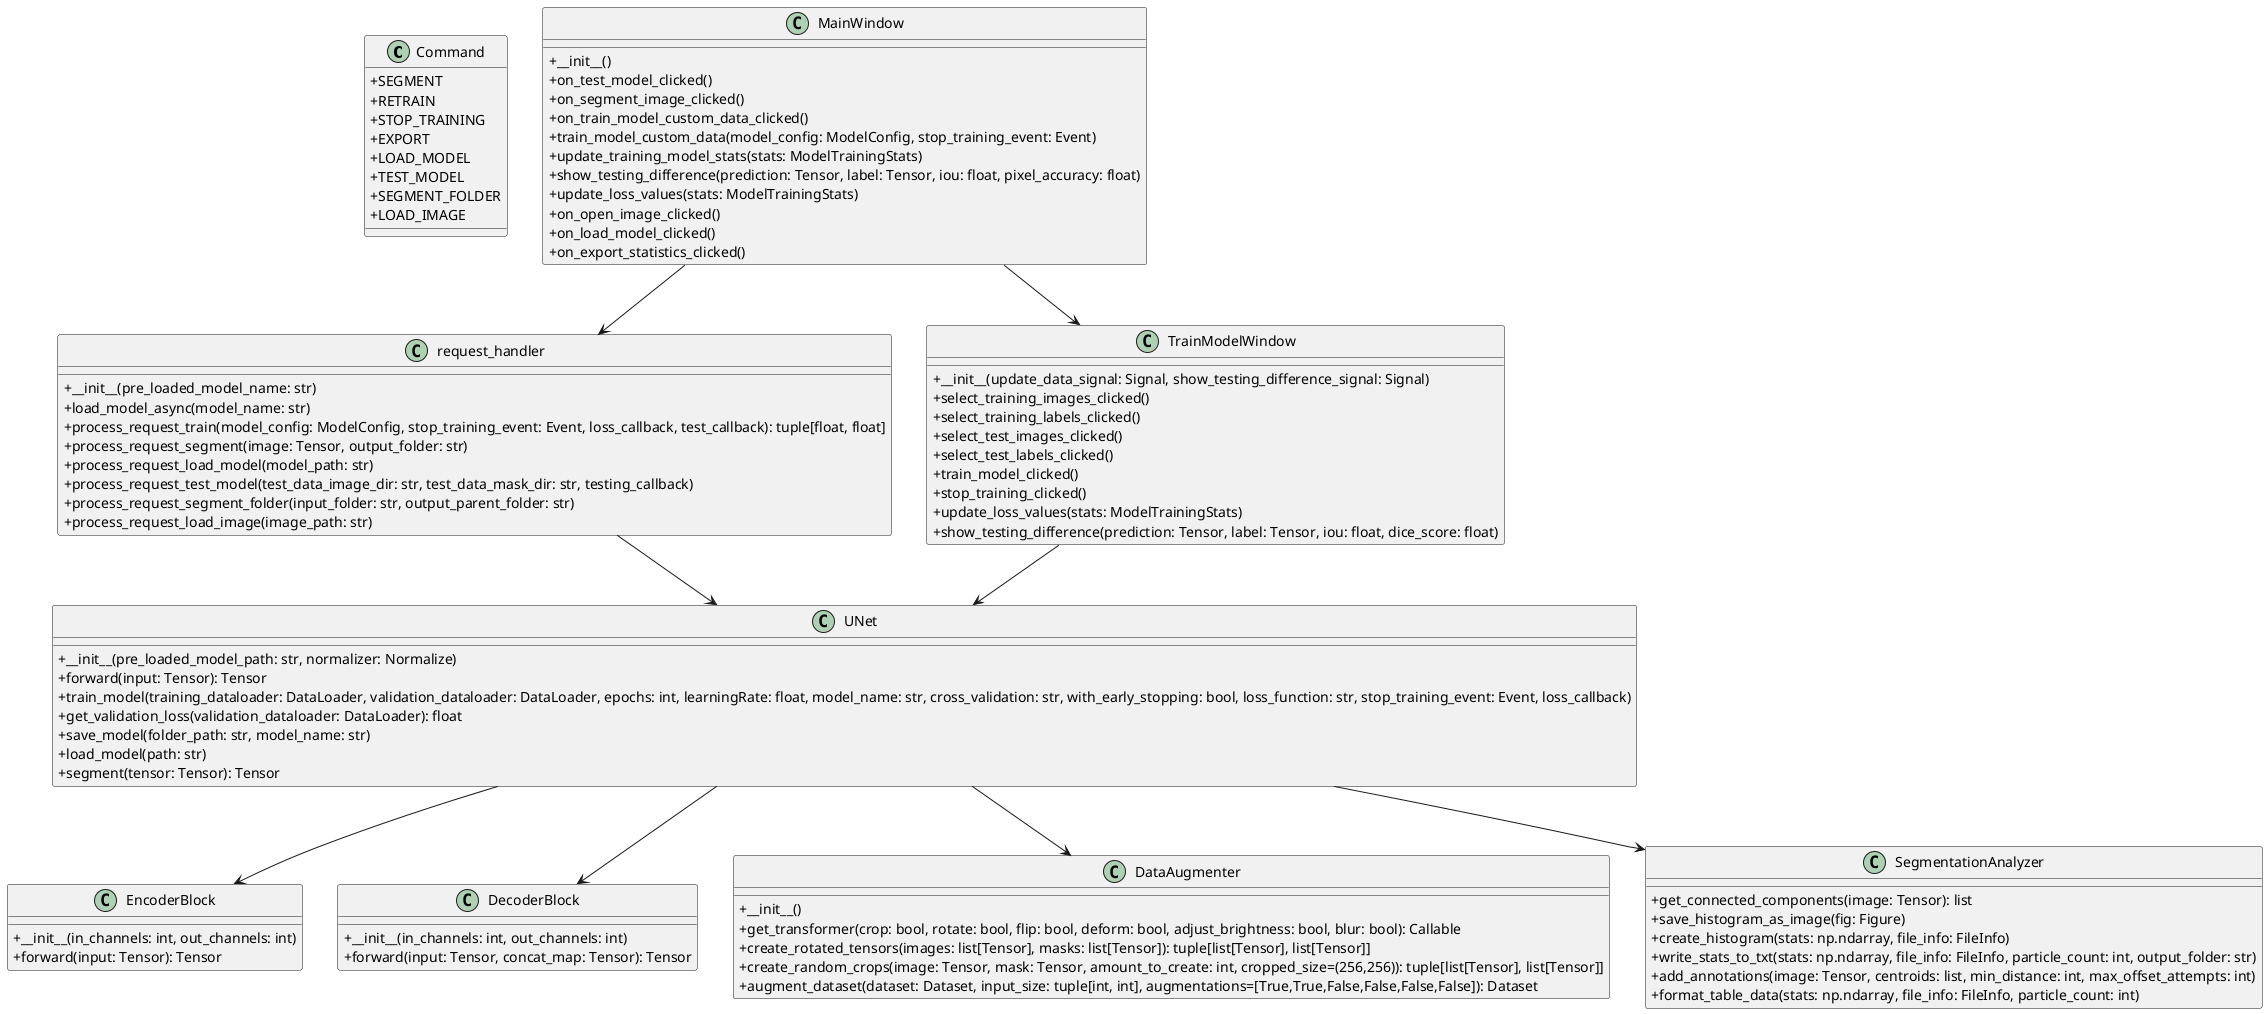 @startuml
skinparam classAttributeIconSize 0

' Shared Commands
class Command {
    + SEGMENT
    + RETRAIN
    + STOP_TRAINING
    + EXPORT
    + LOAD_MODEL
    + TEST_MODEL
    + SEGMENT_FOLDER
    + LOAD_IMAGE
}

' UNet Model
class UNet {
    + __init__(pre_loaded_model_path: str, normalizer: Normalize)
    + forward(input: Tensor): Tensor
    + train_model(training_dataloader: DataLoader, validation_dataloader: DataLoader, epochs: int, learningRate: float, model_name: str, cross_validation: str, with_early_stopping: bool, loss_function: str, stop_training_event: Event, loss_callback)
    + get_validation_loss(validation_dataloader: DataLoader): float
    + save_model(folder_path: str, model_name: str)
    + load_model(path: str)
    + segment(tensor: Tensor): Tensor
}

' Encoder Block
class EncoderBlock {
    + __init__(in_channels: int, out_channels: int)
    + forward(input: Tensor): Tensor
}

' Decoder Block
class DecoderBlock {
    + __init__(in_channels: int, out_channels: int)
    + forward(input: Tensor, concat_map: Tensor): Tensor
}

' Data Augmenter
class DataAugmenter {
    + __init__()
    + get_transformer(crop: bool, rotate: bool, flip: bool, deform: bool, adjust_brightness: bool, blur: bool): Callable
    + create_rotated_tensors(images: list[Tensor], masks: list[Tensor]): tuple[list[Tensor], list[Tensor]]
    + create_random_crops(image: Tensor, mask: Tensor, amount_to_create: int, cropped_size=(256,256)): tuple[list[Tensor], list[Tensor]]
    + augment_dataset(dataset: Dataset, input_size: tuple[int, int], augmentations=[True,True,False,False,False,False]): Dataset
}

' Segmentation Analyzer
class SegmentationAnalyzer {
    + get_connected_components(image: Tensor): list
    + save_histogram_as_image(fig: Figure)
    + create_histogram(stats: np.ndarray, file_info: FileInfo)
    + write_stats_to_txt(stats: np.ndarray, file_info: FileInfo, particle_count: int, output_folder: str)
    + add_annotations(image: Tensor, centroids: list, min_distance: int, max_offset_attempts: int)
    + format_table_data(stats: np.ndarray, file_info: FileInfo, particle_count: int)
}

' Request Handler
class request_handler {
    + __init__(pre_loaded_model_name: str)
    + load_model_async(model_name: str)
    + process_request_train(model_config: ModelConfig, stop_training_event: Event, loss_callback, test_callback): tuple[float, float]
    + process_request_segment(image: Tensor, output_folder: str)
    + process_request_load_model(model_path: str)
    + process_request_test_model(test_data_image_dir: str, test_data_mask_dir: str, testing_callback)
    + process_request_segment_folder(input_folder: str, output_parent_folder: str)
    + process_request_load_image(image_path: str)
}

' Main Window
class MainWindow {
    + __init__()
    + on_test_model_clicked()
    + on_segment_image_clicked()
    + on_train_model_custom_data_clicked()
    + train_model_custom_data(model_config: ModelConfig, stop_training_event: Event)
    + update_training_model_stats(stats: ModelTrainingStats)
    + show_testing_difference(prediction: Tensor, label: Tensor, iou: float, pixel_accuracy: float)
    + update_loss_values(stats: ModelTrainingStats)
    + on_open_image_clicked()
    + on_load_model_clicked()
    + on_export_statistics_clicked()
}

' Train Model Window
class TrainModelWindow {
    + __init__(update_data_signal: Signal, show_testing_difference_signal: Signal)
    + select_training_images_clicked()
    + select_training_labels_clicked()
    + select_test_images_clicked()
    + select_test_labels_clicked()
    + train_model_clicked()
    + stop_training_clicked()
    + update_loss_values(stats: ModelTrainingStats)
    + show_testing_difference(prediction: Tensor, label: Tensor, iou: float, dice_score: float)
}

' Relationships
UNet --> EncoderBlock
UNet --> DecoderBlock
UNet --> DataAugmenter
UNet --> SegmentationAnalyzer
request_handler --> UNet
MainWindow --> request_handler
MainWindow --> TrainModelWindow
TrainModelWindow --> UNet

@enduml